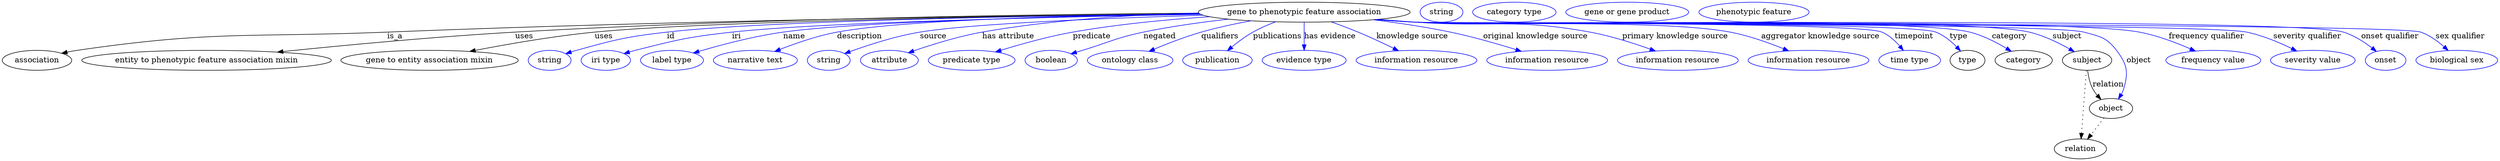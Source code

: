 digraph {
	graph [bb="0,0,4484.8,283"];
	node [label="\N"];
	"gene to phenotypic feature association"	[height=0.5,
		label="gene to phenotypic feature association",
		pos="2339.4,265",
		width=5.2898];
	association	[height=0.5,
		pos="62.394,178",
		width=1.7332];
	"gene to phenotypic feature association" -> association	[label=is_a,
		lp="706.39,221.5",
		pos="e,106.72,190.73 2151,262.31 1844.9,259.05 1220.7,250.23 692.39,229 444.16,219.03 380.2,232.01 134.39,196 128.61,195.15 122.62,194.07 \
116.66,192.86"];
	"entity to phenotypic feature association mixin"	[height=0.5,
		pos="367.39,178",
		width=6.2286];
	"gene to phenotypic feature association" -> "entity to phenotypic feature association mixin"	[label=uses,
		lp="938.89,221.5",
		pos="e,494.8,192.85 2149.9,263.24 1877.9,261.25 1361.4,254.17 922.39,229 779.77,220.82 617.02,205.44 504.82,193.89"];
	"gene to entity association mixin"	[height=0.5,
		pos="768.39,178",
		width=4.4232];
	"gene to phenotypic feature association" -> "gene to entity association mixin"	[label=uses,
		lp="1081.9,221.5",
		pos="e,840.64,194.06 2151.4,262.05 1849.5,258.38 1270.1,248.95 1065.4,229 992.34,221.88 910.1,207.54 850.71,196.03"];
	id	[color=blue,
		height=0.5,
		label=string,
		pos="984.39,178",
		width=1.0652];
	"gene to phenotypic feature association" -> id	[color=blue,
		label=id,
		lp="1202.4,221.5",
		pos="e,1013.4,190 2151.2,262.1 1875.4,258.67 1374.6,249.74 1195.4,229 1122,220.51 1103.6,215.72 1032.4,196 1029.3,195.14 1026.1,194.18 \
1022.9,193.16",
		style=solid];
	iri	[color=blue,
		height=0.5,
		label="iri type",
		pos="1085.4,178",
		width=1.2277];
	"gene to phenotypic feature association" -> iri	[color=blue,
		label=iri,
		lp="1320.4,221.5",
		pos="e,1118,190.15 2153.3,261.08 1902.6,256.56 1469.8,246.5 1312.4,229 1234.2,220.3 1214.7,215.39 1138.4,196 1135,195.13 1131.4,194.16 \
1127.9,193.14",
		style=solid];
	name	[color=blue,
		height=0.5,
		label="label type",
		pos="1204.4,178",
		width=1.5707];
	"gene to phenotypic feature association" -> name	[color=blue,
		label=name,
		lp="1423.4,221.5",
		pos="e,1242.8,191.23 2152.4,261.56 1921.7,257.75 1542.8,248.68 1403.4,229 1351,221.61 1292.5,205.98 1252.5,194.15",
		style=solid];
	description	[color=blue,
		height=0.5,
		label="narrative text",
		pos="1354.4,178",
		width=2.0943];
	"gene to phenotypic feature association" -> description	[color=blue,
		label=description,
		lp="1540.9,221.5",
		pos="e,1389,194.04 2150.5,262.42 1942.1,259.57 1620.3,251.54 1500.4,229 1465.3,222.4 1427.2,209.12 1398.7,197.9",
		style=solid];
	source	[color=blue,
		height=0.5,
		label=string,
		pos="1486.4,178",
		width=1.0652];
	"gene to phenotypic feature association" -> source	[color=blue,
		label=source,
		lp="1672.4,221.5",
		pos="e,1514.8,190.33 2157.9,259.5 1986.7,254.41 1742.7,244.7 1648.4,229 1604.8,221.75 1556.7,205.83 1524.3,193.89",
		style=solid];
	"has attribute"	[color=blue,
		height=0.5,
		label=attribute,
		pos="1594.4,178",
		width=1.4443];
	"gene to phenotypic feature association" -> "has attribute"	[color=blue,
		label="has attribute",
		lp="1807.4,221.5",
		pos="e,1628.2,191.7 2149.4,263.59 2035.7,260.6 1888.9,251.92 1760.4,229 1718,221.43 1671.1,206.69 1638,195.16",
		style=solid];
	predicate	[color=blue,
		height=0.5,
		label="predicate type",
		pos="1742.4,178",
		width=2.1665];
	"gene to phenotypic feature association" -> predicate	[color=blue,
		label=predicate,
		lp="1957.4,221.5",
		pos="e,1785,193.2 2169.5,256.85 2093.7,251.83 2003.7,243.34 1923.4,229 1879.4,221.14 1830.6,207.36 1794.8,196.25",
		style=solid];
	negated	[color=blue,
		height=0.5,
		label=boolean,
		pos="1885.4,178",
		width=1.2999];
	"gene to phenotypic feature association" -> negated	[color=blue,
		label=negated,
		lp="2079.4,221.5",
		pos="e,1920.6,189.93 2203.3,252.37 2154.8,246.94 2099.9,239.34 2050.4,229 2000.4,218.56 1989.2,210.87 1940.4,196 1937.1,194.99 1933.7,\
193.95 1930.2,192.9",
		style=solid];
	qualifiers	[color=blue,
		height=0.5,
		label="ontology class",
		pos="2026.4,178",
		width=2.1304];
	"gene to phenotypic feature association" -> qualifiers	[color=blue,
		label=qualifiers,
		lp="2187.9,221.5",
		pos="e,2060.3,194.24 2243.5,249.36 2214.6,244.01 2183,237.21 2154.4,229 2125.5,220.71 2094.1,208.5 2069.7,198.21",
		style=solid];
	publications	[color=blue,
		height=0.5,
		label=publication,
		pos="2183.4,178",
		width=1.7332];
	"gene to phenotypic feature association" -> publications	[color=blue,
		label=publications,
		lp="2291.4,221.5",
		pos="e,2201.4,195.45 2288,247.56 2274.4,242.39 2260,236.13 2247.4,229 2234,221.42 2220.3,211.19 2209.1,201.95",
		style=solid];
	"has evidence"	[color=blue,
		height=0.5,
		label="evidence type",
		pos="2339.4,178",
		width=2.0943];
	"gene to phenotypic feature association" -> "has evidence"	[color=blue,
		label="has evidence",
		lp="2385.9,221.5",
		pos="e,2339.4,196.18 2339.4,246.8 2339.4,235.16 2339.4,219.55 2339.4,206.24",
		style=solid];
	"knowledge source"	[color=blue,
		height=0.5,
		label="information resource",
		pos="2541.4,178",
		width=3.015];
	"gene to phenotypic feature association" -> "knowledge source"	[color=blue,
		label="knowledge source",
		lp="2533.9,221.5",
		pos="e,2509.1,195.37 2388.1,247.48 2403.7,241.92 2420.9,235.48 2436.4,229 2457.7,220.11 2480.9,209.19 2500.1,199.83",
		style=solid];
	"original knowledge source"	[color=blue,
		height=0.5,
		label="information resource",
		pos="2776.4,178",
		width=3.015];
	"gene to phenotypic feature association" -> "original knowledge source"	[color=blue,
		label="original knowledge source",
		lp="2755.4,221.5",
		pos="e,2730,194.37 2463.5,251.31 2507.6,245.79 2557.4,238.4 2602.4,229 2642.3,220.66 2686.4,207.94 2720.3,197.41",
		style=solid];
	"primary knowledge source"	[color=blue,
		height=0.5,
		label="information resource",
		pos="3011.4,178",
		width=3.015];
	"gene to phenotypic feature association" -> "primary knowledge source"	[color=blue,
		label="primary knowledge source",
		lp="3006.4,221.5",
		pos="e,2971.2,194.79 2472.8,252.15 2495,250.32 2517.8,248.53 2539.4,247 2678.8,237.08 2715.9,254.28 2853.4,229 2890.4,222.19 2930.9,209.28 \
2961.6,198.29",
		style=solid];
	"aggregator knowledge source"	[color=blue,
		height=0.5,
		label="information resource",
		pos="3246.4,178",
		width=3.015];
	"gene to phenotypic feature association" -> "aggregator knowledge source"	[color=blue,
		label="aggregator knowledge source",
		lp="3267.9,221.5",
		pos="e,3210.7,195.11 2470,251.89 2493.1,250.04 2517,248.31 2539.4,247 2665,239.67 2981.7,252.31 3105.4,229 3138.5,222.76 3174.3,210.01 \
3201.5,198.94",
		style=solid];
	timepoint	[color=blue,
		height=0.5,
		label="time type",
		pos="3428.4,178",
		width=1.5346];
	"gene to phenotypic feature association" -> timepoint	[color=blue,
		label=timepoint,
		lp="3436.4,221.5",
		pos="e,3417,195.84 2469,251.78 2492.4,249.92 2516.6,248.21 2539.4,247 2586,244.52 3335.5,247.3 3378.4,229 3390.9,223.65 3402,213.55 3410.5,\
203.82",
		style=solid];
	type	[height=0.5,
		pos="3532.4,178",
		width=0.86659];
	"gene to phenotypic feature association" -> type	[color=blue,
		label=type,
		lp="3516.4,221.5",
		pos="e,3519.8,194.92 2468.7,251.76 2492.2,249.89 2516.5,248.19 2539.4,247 2591.3,244.3 3426.9,247.79 3475.4,229 3489.7,223.47 3502.7,\
212.64 3512.8,202.47",
		style=solid];
	category	[height=0.5,
		pos="3633.4,178",
		width=1.4263];
	"gene to phenotypic feature association" -> category	[color=blue,
		label=category,
		lp="3607.9,221.5",
		pos="e,3611.1,194.29 2468.7,251.74 2492.2,249.87 2516.5,248.18 2539.4,247 2650,241.3 3429,256.09 3536.4,229 3559.9,223.07 3584.2,210.56 \
3602.6,199.54",
		style=solid];
	subject	[height=0.5,
		pos="3747.4,178",
		width=1.2277];
	"gene to phenotypic feature association" -> subject	[color=blue,
		label=subject,
		lp="3711.4,221.5",
		pos="e,3724.5,193.58 2468.4,251.73 2492,249.85 2516.4,248.16 2539.4,247 2661.9,240.8 3524,257.23 3643.4,229 3669.1,222.92 3695.9,209.85 \
3715.9,198.59",
		style=solid];
	object	[height=0.5,
		pos="3790.4,91",
		width=1.0832];
	"gene to phenotypic feature association" -> object	[color=blue,
		label=object,
		lp="3840.4,178",
		pos="e,3803.8,108.09 2468.1,251.72 2491.8,249.85 2516.3,248.15 2539.4,247 2606.1,243.67 3676.9,246.33 3741.4,229 3770.4,221.2 3782.2,\
219.95 3800.4,196 3819.2,171.13 3822.3,156.9 3813.4,127 3812.4,123.55 3810.9,120.13 3809.1,116.85",
		style=solid];
	"frequency qualifier"	[color=blue,
		height=0.5,
		label="frequency value",
		pos="3974.4,178",
		width=2.3651];
	"gene to phenotypic feature association" -> "frequency qualifier"	[color=blue,
		label="frequency qualifier",
		lp="3962.4,221.5",
		pos="e,3942.2,194.69 2468.1,251.7 2491.8,249.83 2516.3,248.14 2539.4,247 2683.9,239.87 3699.2,255.86 3841.4,229 3873.1,223.01 3907.1,\
210.09 3932.8,198.88",
		style=solid];
	"severity qualifier"	[color=blue,
		height=0.5,
		label="severity value",
		pos="4153.4,178",
		width=2.1123];
	"gene to phenotypic feature association" -> "severity qualifier"	[color=blue,
		label="severity qualifier",
		lp="4143.4,221.5",
		pos="e,4124.6,194.83 2467.9,251.69 2491.6,249.81 2516.2,248.12 2539.4,247 2622.4,242.98 3953.1,245.9 4034.4,229 4062.7,223.11 4092.8,\
210.43 4115.6,199.31",
		style=solid];
	"onset qualifier"	[color=blue,
		height=0.5,
		label=onset,
		pos="4283.4,178",
		width=1.011];
	"gene to phenotypic feature association" -> "onset qualifier"	[color=blue,
		label="onset qualifier",
		lp="4291.9,221.5",
		pos="e,4266.7,194.3 2467.6,251.69 2491.4,249.8 2516.2,248.11 2539.4,247 2632,242.57 4119.8,256.35 4208.4,229 4226.8,223.3 4244.9,211.48 \
4258.7,200.77",
		style=solid];
	"sex qualifier"	[color=blue,
		height=0.5,
		label="biological sex",
		pos="4411.4,178",
		width=2.0401];
	"gene to phenotypic feature association" -> "sex qualifier"	[color=blue,
		label="sex qualifier",
		lp="4418.4,221.5",
		pos="e,4396.1,195.73 2467.6,251.67 2491.4,249.78 2516.2,248.1 2539.4,247 2589.6,244.62 4300,245.59 4347.4,229 4362.9,223.59 4377.5,212.79 \
4388.8,202.61",
		style=solid];
	association_type	[color=blue,
		height=0.5,
		label=string,
		pos="2586.4,265",
		width=1.0652];
	association_category	[color=blue,
		height=0.5,
		label="category type",
		pos="2717.4,265",
		width=2.0762];
	subject -> object	[label=relation,
		lp="3785.4,134.5",
		pos="e,3772.5,107.23 3748.5,159.55 3749.7,149.57 3752.2,137.07 3757.4,127 3759.6,122.68 3762.5,118.52 3765.7,114.66"];
	relation	[height=0.5,
		pos="3735.4,18",
		width=1.2999];
	subject -> relation	[pos="e,3736.7,36.188 3746.1,159.79 3744,132.48 3740,78.994 3737.5,46.38",
		style=dotted];
	"gene to phenotypic feature association_subject"	[color=blue,
		height=0.5,
		label="gene or gene product",
		pos="2920.4,265",
		width=3.0692];
	object -> relation	[pos="e,3748.2,35.54 3777.9,73.889 3771,64.939 3762.2,53.617 3754.4,43.584",
		style=dotted];
	"gene to phenotypic feature association_object"	[color=blue,
		height=0.5,
		label="phenotypic feature",
		pos="3147.4,265",
		width=2.7442];
}
